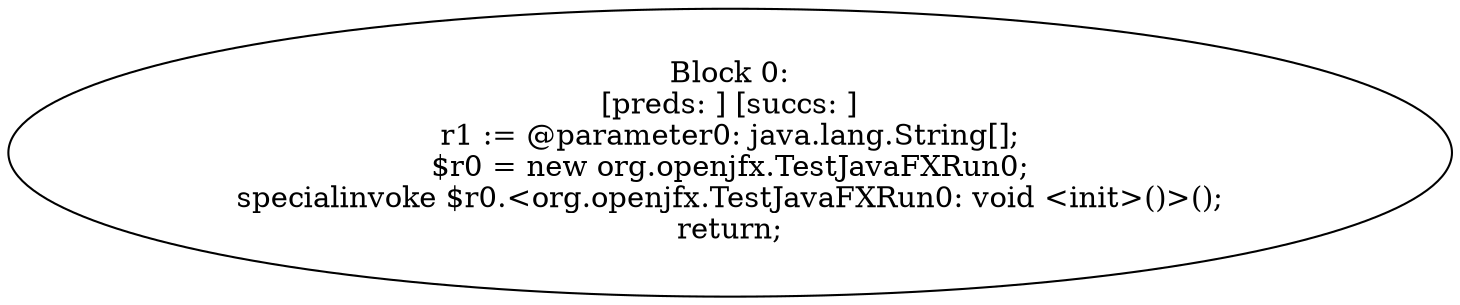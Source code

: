 digraph "unitGraph" {
    "Block 0:
[preds: ] [succs: ]
r1 := @parameter0: java.lang.String[];
$r0 = new org.openjfx.TestJavaFXRun0;
specialinvoke $r0.<org.openjfx.TestJavaFXRun0: void <init>()>();
return;
"
}
